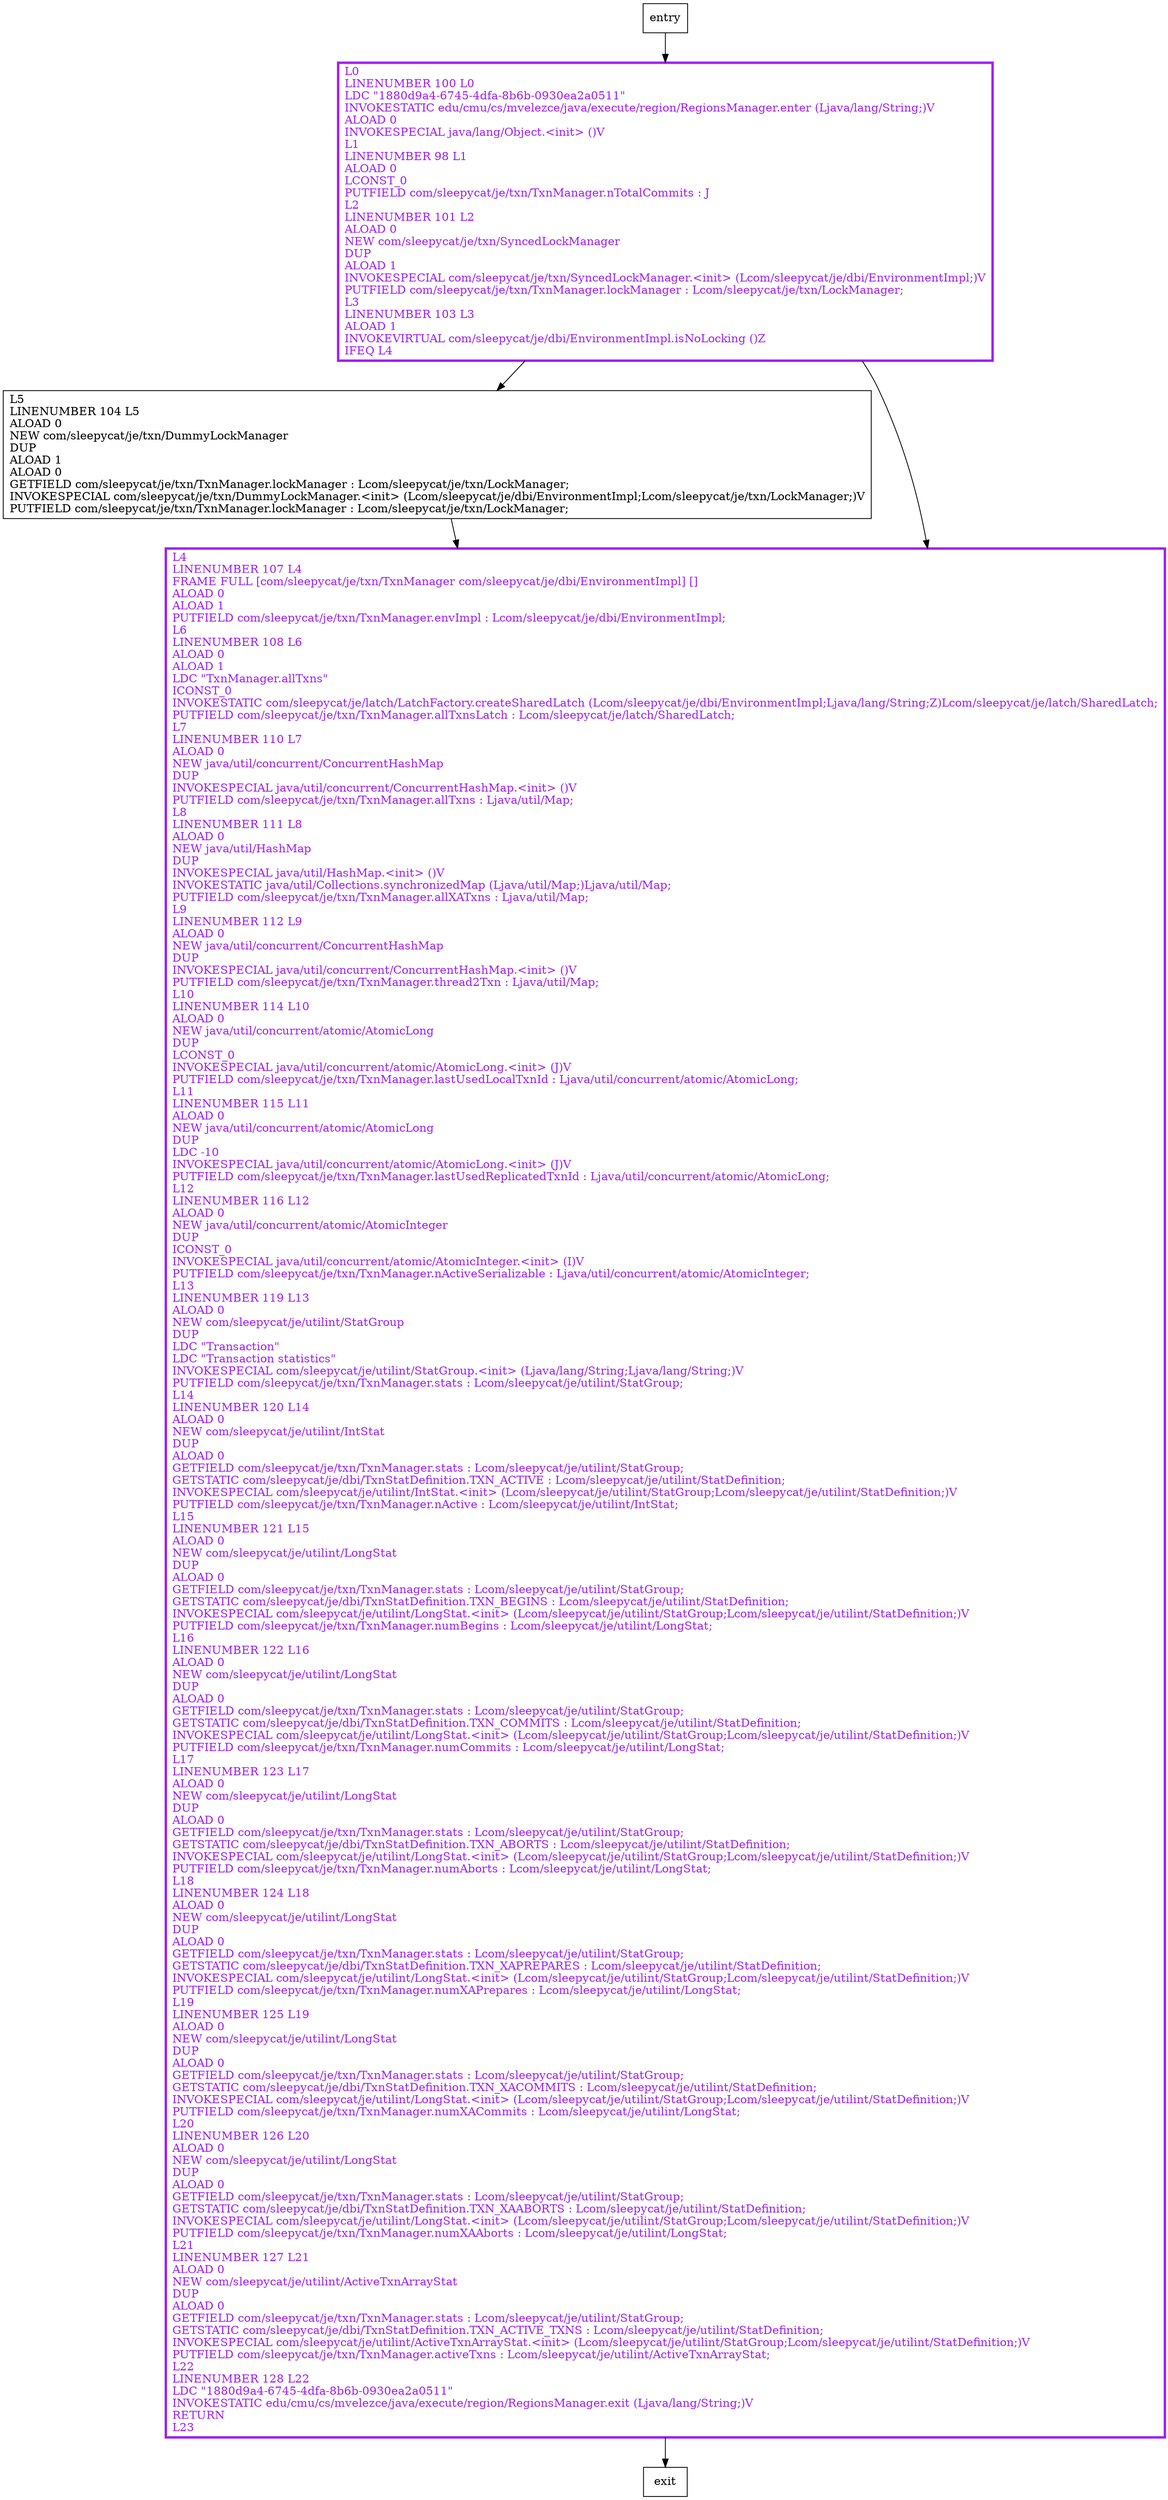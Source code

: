 digraph <init> {
node [shape=record];
178875217 [label="L0\lLINENUMBER 100 L0\lLDC \"1880d9a4-6745-4dfa-8b6b-0930ea2a0511\"\lINVOKESTATIC edu/cmu/cs/mvelezce/java/execute/region/RegionsManager.enter (Ljava/lang/String;)V\lALOAD 0\lINVOKESPECIAL java/lang/Object.\<init\> ()V\lL1\lLINENUMBER 98 L1\lALOAD 0\lLCONST_0\lPUTFIELD com/sleepycat/je/txn/TxnManager.nTotalCommits : J\lL2\lLINENUMBER 101 L2\lALOAD 0\lNEW com/sleepycat/je/txn/SyncedLockManager\lDUP\lALOAD 1\lINVOKESPECIAL com/sleepycat/je/txn/SyncedLockManager.\<init\> (Lcom/sleepycat/je/dbi/EnvironmentImpl;)V\lPUTFIELD com/sleepycat/je/txn/TxnManager.lockManager : Lcom/sleepycat/je/txn/LockManager;\lL3\lLINENUMBER 103 L3\lALOAD 1\lINVOKEVIRTUAL com/sleepycat/je/dbi/EnvironmentImpl.isNoLocking ()Z\lIFEQ L4\l"];
973318892 [label="L5\lLINENUMBER 104 L5\lALOAD 0\lNEW com/sleepycat/je/txn/DummyLockManager\lDUP\lALOAD 1\lALOAD 0\lGETFIELD com/sleepycat/je/txn/TxnManager.lockManager : Lcom/sleepycat/je/txn/LockManager;\lINVOKESPECIAL com/sleepycat/je/txn/DummyLockManager.\<init\> (Lcom/sleepycat/je/dbi/EnvironmentImpl;Lcom/sleepycat/je/txn/LockManager;)V\lPUTFIELD com/sleepycat/je/txn/TxnManager.lockManager : Lcom/sleepycat/je/txn/LockManager;\l"];
1979294280 [label="L4\lLINENUMBER 107 L4\lFRAME FULL [com/sleepycat/je/txn/TxnManager com/sleepycat/je/dbi/EnvironmentImpl] []\lALOAD 0\lALOAD 1\lPUTFIELD com/sleepycat/je/txn/TxnManager.envImpl : Lcom/sleepycat/je/dbi/EnvironmentImpl;\lL6\lLINENUMBER 108 L6\lALOAD 0\lALOAD 1\lLDC \"TxnManager.allTxns\"\lICONST_0\lINVOKESTATIC com/sleepycat/je/latch/LatchFactory.createSharedLatch (Lcom/sleepycat/je/dbi/EnvironmentImpl;Ljava/lang/String;Z)Lcom/sleepycat/je/latch/SharedLatch;\lPUTFIELD com/sleepycat/je/txn/TxnManager.allTxnsLatch : Lcom/sleepycat/je/latch/SharedLatch;\lL7\lLINENUMBER 110 L7\lALOAD 0\lNEW java/util/concurrent/ConcurrentHashMap\lDUP\lINVOKESPECIAL java/util/concurrent/ConcurrentHashMap.\<init\> ()V\lPUTFIELD com/sleepycat/je/txn/TxnManager.allTxns : Ljava/util/Map;\lL8\lLINENUMBER 111 L8\lALOAD 0\lNEW java/util/HashMap\lDUP\lINVOKESPECIAL java/util/HashMap.\<init\> ()V\lINVOKESTATIC java/util/Collections.synchronizedMap (Ljava/util/Map;)Ljava/util/Map;\lPUTFIELD com/sleepycat/je/txn/TxnManager.allXATxns : Ljava/util/Map;\lL9\lLINENUMBER 112 L9\lALOAD 0\lNEW java/util/concurrent/ConcurrentHashMap\lDUP\lINVOKESPECIAL java/util/concurrent/ConcurrentHashMap.\<init\> ()V\lPUTFIELD com/sleepycat/je/txn/TxnManager.thread2Txn : Ljava/util/Map;\lL10\lLINENUMBER 114 L10\lALOAD 0\lNEW java/util/concurrent/atomic/AtomicLong\lDUP\lLCONST_0\lINVOKESPECIAL java/util/concurrent/atomic/AtomicLong.\<init\> (J)V\lPUTFIELD com/sleepycat/je/txn/TxnManager.lastUsedLocalTxnId : Ljava/util/concurrent/atomic/AtomicLong;\lL11\lLINENUMBER 115 L11\lALOAD 0\lNEW java/util/concurrent/atomic/AtomicLong\lDUP\lLDC -10\lINVOKESPECIAL java/util/concurrent/atomic/AtomicLong.\<init\> (J)V\lPUTFIELD com/sleepycat/je/txn/TxnManager.lastUsedReplicatedTxnId : Ljava/util/concurrent/atomic/AtomicLong;\lL12\lLINENUMBER 116 L12\lALOAD 0\lNEW java/util/concurrent/atomic/AtomicInteger\lDUP\lICONST_0\lINVOKESPECIAL java/util/concurrent/atomic/AtomicInteger.\<init\> (I)V\lPUTFIELD com/sleepycat/je/txn/TxnManager.nActiveSerializable : Ljava/util/concurrent/atomic/AtomicInteger;\lL13\lLINENUMBER 119 L13\lALOAD 0\lNEW com/sleepycat/je/utilint/StatGroup\lDUP\lLDC \"Transaction\"\lLDC \"Transaction statistics\"\lINVOKESPECIAL com/sleepycat/je/utilint/StatGroup.\<init\> (Ljava/lang/String;Ljava/lang/String;)V\lPUTFIELD com/sleepycat/je/txn/TxnManager.stats : Lcom/sleepycat/je/utilint/StatGroup;\lL14\lLINENUMBER 120 L14\lALOAD 0\lNEW com/sleepycat/je/utilint/IntStat\lDUP\lALOAD 0\lGETFIELD com/sleepycat/je/txn/TxnManager.stats : Lcom/sleepycat/je/utilint/StatGroup;\lGETSTATIC com/sleepycat/je/dbi/TxnStatDefinition.TXN_ACTIVE : Lcom/sleepycat/je/utilint/StatDefinition;\lINVOKESPECIAL com/sleepycat/je/utilint/IntStat.\<init\> (Lcom/sleepycat/je/utilint/StatGroup;Lcom/sleepycat/je/utilint/StatDefinition;)V\lPUTFIELD com/sleepycat/je/txn/TxnManager.nActive : Lcom/sleepycat/je/utilint/IntStat;\lL15\lLINENUMBER 121 L15\lALOAD 0\lNEW com/sleepycat/je/utilint/LongStat\lDUP\lALOAD 0\lGETFIELD com/sleepycat/je/txn/TxnManager.stats : Lcom/sleepycat/je/utilint/StatGroup;\lGETSTATIC com/sleepycat/je/dbi/TxnStatDefinition.TXN_BEGINS : Lcom/sleepycat/je/utilint/StatDefinition;\lINVOKESPECIAL com/sleepycat/je/utilint/LongStat.\<init\> (Lcom/sleepycat/je/utilint/StatGroup;Lcom/sleepycat/je/utilint/StatDefinition;)V\lPUTFIELD com/sleepycat/je/txn/TxnManager.numBegins : Lcom/sleepycat/je/utilint/LongStat;\lL16\lLINENUMBER 122 L16\lALOAD 0\lNEW com/sleepycat/je/utilint/LongStat\lDUP\lALOAD 0\lGETFIELD com/sleepycat/je/txn/TxnManager.stats : Lcom/sleepycat/je/utilint/StatGroup;\lGETSTATIC com/sleepycat/je/dbi/TxnStatDefinition.TXN_COMMITS : Lcom/sleepycat/je/utilint/StatDefinition;\lINVOKESPECIAL com/sleepycat/je/utilint/LongStat.\<init\> (Lcom/sleepycat/je/utilint/StatGroup;Lcom/sleepycat/je/utilint/StatDefinition;)V\lPUTFIELD com/sleepycat/je/txn/TxnManager.numCommits : Lcom/sleepycat/je/utilint/LongStat;\lL17\lLINENUMBER 123 L17\lALOAD 0\lNEW com/sleepycat/je/utilint/LongStat\lDUP\lALOAD 0\lGETFIELD com/sleepycat/je/txn/TxnManager.stats : Lcom/sleepycat/je/utilint/StatGroup;\lGETSTATIC com/sleepycat/je/dbi/TxnStatDefinition.TXN_ABORTS : Lcom/sleepycat/je/utilint/StatDefinition;\lINVOKESPECIAL com/sleepycat/je/utilint/LongStat.\<init\> (Lcom/sleepycat/je/utilint/StatGroup;Lcom/sleepycat/je/utilint/StatDefinition;)V\lPUTFIELD com/sleepycat/je/txn/TxnManager.numAborts : Lcom/sleepycat/je/utilint/LongStat;\lL18\lLINENUMBER 124 L18\lALOAD 0\lNEW com/sleepycat/je/utilint/LongStat\lDUP\lALOAD 0\lGETFIELD com/sleepycat/je/txn/TxnManager.stats : Lcom/sleepycat/je/utilint/StatGroup;\lGETSTATIC com/sleepycat/je/dbi/TxnStatDefinition.TXN_XAPREPARES : Lcom/sleepycat/je/utilint/StatDefinition;\lINVOKESPECIAL com/sleepycat/je/utilint/LongStat.\<init\> (Lcom/sleepycat/je/utilint/StatGroup;Lcom/sleepycat/je/utilint/StatDefinition;)V\lPUTFIELD com/sleepycat/je/txn/TxnManager.numXAPrepares : Lcom/sleepycat/je/utilint/LongStat;\lL19\lLINENUMBER 125 L19\lALOAD 0\lNEW com/sleepycat/je/utilint/LongStat\lDUP\lALOAD 0\lGETFIELD com/sleepycat/je/txn/TxnManager.stats : Lcom/sleepycat/je/utilint/StatGroup;\lGETSTATIC com/sleepycat/je/dbi/TxnStatDefinition.TXN_XACOMMITS : Lcom/sleepycat/je/utilint/StatDefinition;\lINVOKESPECIAL com/sleepycat/je/utilint/LongStat.\<init\> (Lcom/sleepycat/je/utilint/StatGroup;Lcom/sleepycat/je/utilint/StatDefinition;)V\lPUTFIELD com/sleepycat/je/txn/TxnManager.numXACommits : Lcom/sleepycat/je/utilint/LongStat;\lL20\lLINENUMBER 126 L20\lALOAD 0\lNEW com/sleepycat/je/utilint/LongStat\lDUP\lALOAD 0\lGETFIELD com/sleepycat/je/txn/TxnManager.stats : Lcom/sleepycat/je/utilint/StatGroup;\lGETSTATIC com/sleepycat/je/dbi/TxnStatDefinition.TXN_XAABORTS : Lcom/sleepycat/je/utilint/StatDefinition;\lINVOKESPECIAL com/sleepycat/je/utilint/LongStat.\<init\> (Lcom/sleepycat/je/utilint/StatGroup;Lcom/sleepycat/je/utilint/StatDefinition;)V\lPUTFIELD com/sleepycat/je/txn/TxnManager.numXAAborts : Lcom/sleepycat/je/utilint/LongStat;\lL21\lLINENUMBER 127 L21\lALOAD 0\lNEW com/sleepycat/je/utilint/ActiveTxnArrayStat\lDUP\lALOAD 0\lGETFIELD com/sleepycat/je/txn/TxnManager.stats : Lcom/sleepycat/je/utilint/StatGroup;\lGETSTATIC com/sleepycat/je/dbi/TxnStatDefinition.TXN_ACTIVE_TXNS : Lcom/sleepycat/je/utilint/StatDefinition;\lINVOKESPECIAL com/sleepycat/je/utilint/ActiveTxnArrayStat.\<init\> (Lcom/sleepycat/je/utilint/StatGroup;Lcom/sleepycat/je/utilint/StatDefinition;)V\lPUTFIELD com/sleepycat/je/txn/TxnManager.activeTxns : Lcom/sleepycat/je/utilint/ActiveTxnArrayStat;\lL22\lLINENUMBER 128 L22\lLDC \"1880d9a4-6745-4dfa-8b6b-0930ea2a0511\"\lINVOKESTATIC edu/cmu/cs/mvelezce/java/execute/region/RegionsManager.exit (Ljava/lang/String;)V\lRETURN\lL23\l"];
entry;
exit;
entry -> 178875217
178875217 -> 973318892
178875217 -> 1979294280
973318892 -> 1979294280
1979294280 -> exit
178875217[fontcolor="purple", penwidth=3, color="purple"];
1979294280[fontcolor="purple", penwidth=3, color="purple"];
}
